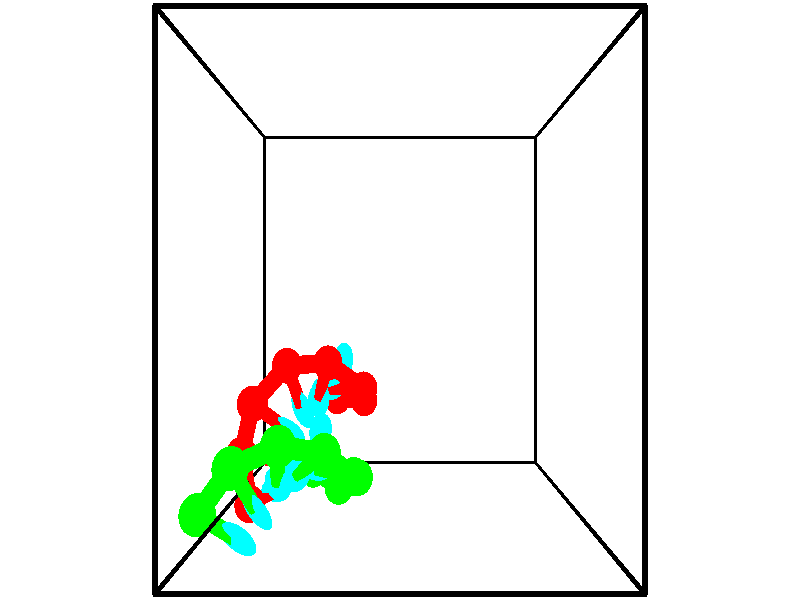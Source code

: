 // switches for output
#declare DRAW_BASES = 1; // possible values are 0, 1; only relevant for DNA ribbons
#declare DRAW_BASES_TYPE = 3; // possible values are 1, 2, 3; only relevant for DNA ribbons
#declare DRAW_FOG = 0; // set to 1 to enable fog

#include "colors.inc"

#include "transforms.inc"
background { rgb <1, 1, 1>}

#default {
   normal{
       ripples 0.25
       frequency 0.20
       turbulence 0.2
       lambda 5
   }
	finish {
		phong 0.1
		phong_size 40.
	}
}

// original window dimensions: 1024x640


// camera settings

camera {
	sky <-0, 1, 0>
	up <-0, 1, 0>
	right 1.6 * <1, 0, 0>
	location <2.5, 2.5, 11.1562>
	look_at <2.5, 2.5, 2.5>
	direction <0, 0, -8.6562>
	angle 67.0682
}


# declare cpy_camera_pos = <2.5, 2.5, 11.1562>;
# if (DRAW_FOG = 1)
fog {
	fog_type 2
	up vnormalize(cpy_camera_pos)
	color rgbt<1,1,1,0.3>
	distance 1e-5
	fog_alt 3e-3
	fog_offset 4
}
# end


// LIGHTS

# declare lum = 6;
global_settings {
	ambient_light rgb lum * <0.05, 0.05, 0.05>
	max_trace_level 15
}# declare cpy_direct_light_amount = 0.25;
light_source
{	1000 * <-1, -1, 1>,
	rgb lum * cpy_direct_light_amount
	parallel
}

light_source
{	1000 * <1, 1, -1>,
	rgb lum * cpy_direct_light_amount
	parallel
}

// strand 0

// nucleotide -1

// particle -1
sphere {
	<1.257862, 0.861810, -0.820453> 0.250000
	pigment { color rgbt <1,0,0,0> }
	no_shadow
}
cylinder {
	<1.335938, 1.238453, -0.710705>,  <1.382783, 1.464438, -0.644856>, 0.100000
	pigment { color rgbt <1,0,0,0> }
	no_shadow
}
cylinder {
	<1.335938, 1.238453, -0.710705>,  <1.257862, 0.861810, -0.820453>, 0.100000
	pigment { color rgbt <1,0,0,0> }
	no_shadow
}

// particle -1
sphere {
	<1.335938, 1.238453, -0.710705> 0.100000
	pigment { color rgbt <1,0,0,0> }
	no_shadow
}
sphere {
	0, 1
	scale<0.080000,0.200000,0.300000>
	matrix <-0.328105, -0.200941, 0.923022,
		0.924255, -0.270187, 0.269724,
		0.195189, 0.941606, 0.274370,
		1.394494, 1.520935, -0.628394>
	pigment { color rgbt <0,1,1,0> }
	no_shadow
}
cylinder {
	<1.818339, 0.905464, -0.358221>,  <1.257862, 0.861810, -0.820453>, 0.130000
	pigment { color rgbt <1,0,0,0> }
	no_shadow
}

// nucleotide -1

// particle -1
sphere {
	<1.818339, 0.905464, -0.358221> 0.250000
	pigment { color rgbt <1,0,0,0> }
	no_shadow
}
cylinder {
	<1.523117, 1.167122, -0.292044>,  <1.345984, 1.324116, -0.252337>, 0.100000
	pigment { color rgbt <1,0,0,0> }
	no_shadow
}
cylinder {
	<1.523117, 1.167122, -0.292044>,  <1.818339, 0.905464, -0.358221>, 0.100000
	pigment { color rgbt <1,0,0,0> }
	no_shadow
}

// particle -1
sphere {
	<1.523117, 1.167122, -0.292044> 0.100000
	pigment { color rgbt <1,0,0,0> }
	no_shadow
}
sphere {
	0, 1
	scale<0.080000,0.200000,0.300000>
	matrix <-0.168087, -0.415713, 0.893828,
		0.653470, 0.631885, 0.416772,
		-0.738055, 0.654144, 0.165444,
		1.301701, 1.363365, -0.242410>
	pigment { color rgbt <0,1,1,0> }
	no_shadow
}
cylinder {
	<1.842780, 1.178160, 0.308734>,  <1.818339, 0.905464, -0.358221>, 0.130000
	pigment { color rgbt <1,0,0,0> }
	no_shadow
}

// nucleotide -1

// particle -1
sphere {
	<1.842780, 1.178160, 0.308734> 0.250000
	pigment { color rgbt <1,0,0,0> }
	no_shadow
}
cylinder {
	<1.459579, 1.162533, 0.195099>,  <1.229659, 1.153157, 0.126918>, 0.100000
	pigment { color rgbt <1,0,0,0> }
	no_shadow
}
cylinder {
	<1.459579, 1.162533, 0.195099>,  <1.842780, 1.178160, 0.308734>, 0.100000
	pigment { color rgbt <1,0,0,0> }
	no_shadow
}

// particle -1
sphere {
	<1.459579, 1.162533, 0.195099> 0.100000
	pigment { color rgbt <1,0,0,0> }
	no_shadow
}
sphere {
	0, 1
	scale<0.080000,0.200000,0.300000>
	matrix <-0.245291, -0.401522, 0.882390,
		-0.148541, 0.915016, 0.375076,
		-0.958002, -0.039068, -0.284088,
		1.172179, 1.150812, 0.109873>
	pigment { color rgbt <0,1,1,0> }
	no_shadow
}
cylinder {
	<1.263314, 1.600378, 0.812368>,  <1.842780, 1.178160, 0.308734>, 0.130000
	pigment { color rgbt <1,0,0,0> }
	no_shadow
}

// nucleotide -1

// particle -1
sphere {
	<1.263314, 1.600378, 0.812368> 0.250000
	pigment { color rgbt <1,0,0,0> }
	no_shadow
}
cylinder {
	<1.146469, 1.270016, 0.619474>,  <1.076362, 1.071798, 0.503738>, 0.100000
	pigment { color rgbt <1,0,0,0> }
	no_shadow
}
cylinder {
	<1.146469, 1.270016, 0.619474>,  <1.263314, 1.600378, 0.812368>, 0.100000
	pigment { color rgbt <1,0,0,0> }
	no_shadow
}

// particle -1
sphere {
	<1.146469, 1.270016, 0.619474> 0.100000
	pigment { color rgbt <1,0,0,0> }
	no_shadow
}
sphere {
	0, 1
	scale<0.080000,0.200000,0.300000>
	matrix <-0.326305, -0.387904, 0.862007,
		-0.898997, 0.409157, -0.156186,
		-0.292111, -0.825906, -0.482234,
		1.058836, 1.022244, 0.474804>
	pigment { color rgbt <0,1,1,0> }
	no_shadow
}
cylinder {
	<0.591545, 1.575431, 0.969516>,  <1.263314, 1.600378, 0.812368>, 0.130000
	pigment { color rgbt <1,0,0,0> }
	no_shadow
}

// nucleotide -1

// particle -1
sphere {
	<0.591545, 1.575431, 0.969516> 0.250000
	pigment { color rgbt <1,0,0,0> }
	no_shadow
}
cylinder {
	<0.728706, 1.210583, 0.879669>,  <0.811003, 0.991674, 0.825761>, 0.100000
	pigment { color rgbt <1,0,0,0> }
	no_shadow
}
cylinder {
	<0.728706, 1.210583, 0.879669>,  <0.591545, 1.575431, 0.969516>, 0.100000
	pigment { color rgbt <1,0,0,0> }
	no_shadow
}

// particle -1
sphere {
	<0.728706, 1.210583, 0.879669> 0.100000
	pigment { color rgbt <1,0,0,0> }
	no_shadow
}
sphere {
	0, 1
	scale<0.080000,0.200000,0.300000>
	matrix <-0.442645, -0.367797, 0.817797,
		-0.828543, -0.181000, -0.529864,
		0.342904, -0.912121, -0.224617,
		0.831578, 0.936947, 0.812284>
	pigment { color rgbt <0,1,1,0> }
	no_shadow
}
cylinder {
	<0.077462, 1.075824, 1.234592>,  <0.591545, 1.575431, 0.969516>, 0.130000
	pigment { color rgbt <1,0,0,0> }
	no_shadow
}

// nucleotide -1

// particle -1
sphere {
	<0.077462, 1.075824, 1.234592> 0.250000
	pigment { color rgbt <1,0,0,0> }
	no_shadow
}
cylinder {
	<0.402634, 0.854382, 1.162296>,  <0.597737, 0.721516, 1.118919>, 0.100000
	pigment { color rgbt <1,0,0,0> }
	no_shadow
}
cylinder {
	<0.402634, 0.854382, 1.162296>,  <0.077462, 1.075824, 1.234592>, 0.100000
	pigment { color rgbt <1,0,0,0> }
	no_shadow
}

// particle -1
sphere {
	<0.402634, 0.854382, 1.162296> 0.100000
	pigment { color rgbt <1,0,0,0> }
	no_shadow
}
sphere {
	0, 1
	scale<0.080000,0.200000,0.300000>
	matrix <-0.227963, -0.588093, 0.776002,
		-0.535889, -0.589634, -0.604280,
		0.812930, -0.553604, -0.180738,
		0.646513, 0.688300, 1.108075>
	pigment { color rgbt <0,1,1,0> }
	no_shadow
}
cylinder {
	<-0.139584, 0.353499, 1.107017>,  <0.077462, 1.075824, 1.234592>, 0.130000
	pigment { color rgbt <1,0,0,0> }
	no_shadow
}

// nucleotide -1

// particle -1
sphere {
	<-0.139584, 0.353499, 1.107017> 0.250000
	pigment { color rgbt <1,0,0,0> }
	no_shadow
}
cylinder {
	<0.237656, 0.343361, 1.239635>,  <0.463999, 0.337278, 1.319206>, 0.100000
	pigment { color rgbt <1,0,0,0> }
	no_shadow
}
cylinder {
	<0.237656, 0.343361, 1.239635>,  <-0.139584, 0.353499, 1.107017>, 0.100000
	pigment { color rgbt <1,0,0,0> }
	no_shadow
}

// particle -1
sphere {
	<0.237656, 0.343361, 1.239635> 0.100000
	pigment { color rgbt <1,0,0,0> }
	no_shadow
}
sphere {
	0, 1
	scale<0.080000,0.200000,0.300000>
	matrix <-0.270512, -0.638305, 0.720688,
		0.193361, -0.769367, -0.608840,
		0.943098, -0.025345, 0.331546,
		0.520585, 0.335757, 1.339099>
	pigment { color rgbt <0,1,1,0> }
	no_shadow
}
cylinder {
	<0.020093, -0.312123, 1.177803>,  <-0.139584, 0.353499, 1.107017>, 0.130000
	pigment { color rgbt <1,0,0,0> }
	no_shadow
}

// nucleotide -1

// particle -1
sphere {
	<0.020093, -0.312123, 1.177803> 0.250000
	pigment { color rgbt <1,0,0,0> }
	no_shadow
}
cylinder {
	<0.310936, -0.143978, 1.394915>,  <0.485442, -0.043091, 1.525182>, 0.100000
	pigment { color rgbt <1,0,0,0> }
	no_shadow
}
cylinder {
	<0.310936, -0.143978, 1.394915>,  <0.020093, -0.312123, 1.177803>, 0.100000
	pigment { color rgbt <1,0,0,0> }
	no_shadow
}

// particle -1
sphere {
	<0.310936, -0.143978, 1.394915> 0.100000
	pigment { color rgbt <1,0,0,0> }
	no_shadow
}
sphere {
	0, 1
	scale<0.080000,0.200000,0.300000>
	matrix <-0.248153, -0.576235, 0.778700,
		0.640105, -0.700891, -0.314671,
		0.727108, 0.420363, 0.542779,
		0.529068, -0.017869, 1.557748>
	pigment { color rgbt <0,1,1,0> }
	no_shadow
}
// strand 1

// nucleotide -1

// particle -1
sphere {
	<-0.356448, -0.020615, 2.651565> 0.250000
	pigment { color rgbt <0,1,0,0> }
	no_shadow
}
cylinder {
	<0.003807, -0.144505, 2.773499>,  <0.219960, -0.218839, 2.846658>, 0.100000
	pigment { color rgbt <0,1,0,0> }
	no_shadow
}
cylinder {
	<0.003807, -0.144505, 2.773499>,  <-0.356448, -0.020615, 2.651565>, 0.100000
	pigment { color rgbt <0,1,0,0> }
	no_shadow
}

// particle -1
sphere {
	<0.003807, -0.144505, 2.773499> 0.100000
	pigment { color rgbt <0,1,0,0> }
	no_shadow
}
sphere {
	0, 1
	scale<0.080000,0.200000,0.300000>
	matrix <0.414947, 0.404492, -0.814988,
		0.129120, 0.860498, 0.492820,
		0.900637, -0.309725, 0.304833,
		0.273998, -0.237422, 2.864949>
	pigment { color rgbt <0,1,1,0> }
	no_shadow
}
cylinder {
	<0.163903, 0.567263, 2.841356>,  <-0.356448, -0.020615, 2.651565>, 0.130000
	pigment { color rgbt <0,1,0,0> }
	no_shadow
}

// nucleotide -1

// particle -1
sphere {
	<0.163903, 0.567263, 2.841356> 0.250000
	pigment { color rgbt <0,1,0,0> }
	no_shadow
}
cylinder {
	<0.342239, 0.240410, 2.695194>,  <0.449241, 0.044298, 2.607497>, 0.100000
	pigment { color rgbt <0,1,0,0> }
	no_shadow
}
cylinder {
	<0.342239, 0.240410, 2.695194>,  <0.163903, 0.567263, 2.841356>, 0.100000
	pigment { color rgbt <0,1,0,0> }
	no_shadow
}

// particle -1
sphere {
	<0.342239, 0.240410, 2.695194> 0.100000
	pigment { color rgbt <0,1,0,0> }
	no_shadow
}
sphere {
	0, 1
	scale<0.080000,0.200000,0.300000>
	matrix <0.417178, 0.550864, -0.722850,
		0.791952, 0.169837, 0.586487,
		0.445841, -0.817132, -0.365405,
		0.475992, -0.004730, 2.585573>
	pigment { color rgbt <0,1,1,0> }
	no_shadow
}
cylinder {
	<0.792367, 0.791315, 2.712876>,  <0.163903, 0.567263, 2.841356>, 0.130000
	pigment { color rgbt <0,1,0,0> }
	no_shadow
}

// nucleotide -1

// particle -1
sphere {
	<0.792367, 0.791315, 2.712876> 0.250000
	pigment { color rgbt <0,1,0,0> }
	no_shadow
}
cylinder {
	<0.738457, 0.476486, 2.472094>,  <0.706111, 0.287589, 2.327624>, 0.100000
	pigment { color rgbt <0,1,0,0> }
	no_shadow
}
cylinder {
	<0.738457, 0.476486, 2.472094>,  <0.792367, 0.791315, 2.712876>, 0.100000
	pigment { color rgbt <0,1,0,0> }
	no_shadow
}

// particle -1
sphere {
	<0.738457, 0.476486, 2.472094> 0.100000
	pigment { color rgbt <0,1,0,0> }
	no_shadow
}
sphere {
	0, 1
	scale<0.080000,0.200000,0.300000>
	matrix <0.314659, 0.542059, -0.779206,
		0.939588, -0.294429, 0.174604,
		-0.134775, -0.787073, -0.601957,
		0.698024, 0.240364, 2.291507>
	pigment { color rgbt <0,1,1,0> }
	no_shadow
}
cylinder {
	<1.375980, 0.608933, 2.240782>,  <0.792367, 0.791315, 2.712876>, 0.130000
	pigment { color rgbt <0,1,0,0> }
	no_shadow
}

// nucleotide -1

// particle -1
sphere {
	<1.375980, 0.608933, 2.240782> 0.250000
	pigment { color rgbt <0,1,0,0> }
	no_shadow
}
cylinder {
	<1.096375, 0.401447, 2.043880>,  <0.928611, 0.276956, 1.925739>, 0.100000
	pigment { color rgbt <0,1,0,0> }
	no_shadow
}
cylinder {
	<1.096375, 0.401447, 2.043880>,  <1.375980, 0.608933, 2.240782>, 0.100000
	pigment { color rgbt <0,1,0,0> }
	no_shadow
}

// particle -1
sphere {
	<1.096375, 0.401447, 2.043880> 0.100000
	pigment { color rgbt <0,1,0,0> }
	no_shadow
}
sphere {
	0, 1
	scale<0.080000,0.200000,0.300000>
	matrix <0.396102, 0.292267, -0.870450,
		0.595384, -0.803441, 0.001164,
		-0.699015, -0.518713, -0.492255,
		0.886670, 0.245833, 1.896204>
	pigment { color rgbt <0,1,1,0> }
	no_shadow
}
cylinder {
	<1.770906, 0.192614, 1.694802>,  <1.375980, 0.608933, 2.240782>, 0.130000
	pigment { color rgbt <0,1,0,0> }
	no_shadow
}

// nucleotide -1

// particle -1
sphere {
	<1.770906, 0.192614, 1.694802> 0.250000
	pigment { color rgbt <0,1,0,0> }
	no_shadow
}
cylinder {
	<1.391724, 0.234646, 1.574577>,  <1.164214, 0.259865, 1.502442>, 0.100000
	pigment { color rgbt <0,1,0,0> }
	no_shadow
}
cylinder {
	<1.391724, 0.234646, 1.574577>,  <1.770906, 0.192614, 1.694802>, 0.100000
	pigment { color rgbt <0,1,0,0> }
	no_shadow
}

// particle -1
sphere {
	<1.391724, 0.234646, 1.574577> 0.100000
	pigment { color rgbt <0,1,0,0> }
	no_shadow
}
sphere {
	0, 1
	scale<0.080000,0.200000,0.300000>
	matrix <0.317782, 0.371096, -0.872526,
		0.019852, -0.922630, -0.385176,
		-0.947956, 0.105081, -0.300562,
		1.107337, 0.266170, 1.484409>
	pigment { color rgbt <0,1,1,0> }
	no_shadow
}
cylinder {
	<1.795385, 0.022113, 1.046659>,  <1.770906, 0.192614, 1.694802>, 0.130000
	pigment { color rgbt <0,1,0,0> }
	no_shadow
}

// nucleotide -1

// particle -1
sphere {
	<1.795385, 0.022113, 1.046659> 0.250000
	pigment { color rgbt <0,1,0,0> }
	no_shadow
}
cylinder {
	<1.441376, 0.207684, 1.062191>,  <1.228970, 0.319026, 1.071510>, 0.100000
	pigment { color rgbt <0,1,0,0> }
	no_shadow
}
cylinder {
	<1.441376, 0.207684, 1.062191>,  <1.795385, 0.022113, 1.046659>, 0.100000
	pigment { color rgbt <0,1,0,0> }
	no_shadow
}

// particle -1
sphere {
	<1.441376, 0.207684, 1.062191> 0.100000
	pigment { color rgbt <0,1,0,0> }
	no_shadow
}
sphere {
	0, 1
	scale<0.080000,0.200000,0.300000>
	matrix <0.143042, 0.350353, -0.925630,
		-0.443028, -0.813650, -0.376432,
		-0.885023, 0.463925, 0.038830,
		1.175869, 0.346861, 1.073840>
	pigment { color rgbt <0,1,1,0> }
	no_shadow
}
cylinder {
	<1.422792, -0.251589, 0.506572>,  <1.795385, 0.022113, 1.046659>, 0.130000
	pigment { color rgbt <0,1,0,0> }
	no_shadow
}

// nucleotide -1

// particle -1
sphere {
	<1.422792, -0.251589, 0.506572> 0.250000
	pigment { color rgbt <0,1,0,0> }
	no_shadow
}
cylinder {
	<1.282600, 0.111347, 0.599436>,  <1.198485, 0.329109, 0.655154>, 0.100000
	pigment { color rgbt <0,1,0,0> }
	no_shadow
}
cylinder {
	<1.282600, 0.111347, 0.599436>,  <1.422792, -0.251589, 0.506572>, 0.100000
	pigment { color rgbt <0,1,0,0> }
	no_shadow
}

// particle -1
sphere {
	<1.282600, 0.111347, 0.599436> 0.100000
	pigment { color rgbt <0,1,0,0> }
	no_shadow
}
sphere {
	0, 1
	scale<0.080000,0.200000,0.300000>
	matrix <0.088235, 0.278767, -0.956297,
		-0.932405, -0.314678, -0.177761,
		-0.350480, 0.907340, 0.232158,
		1.177456, 0.383549, 0.669083>
	pigment { color rgbt <0,1,1,0> }
	no_shadow
}
cylinder {
	<0.910673, -0.124488, 0.030092>,  <1.422792, -0.251589, 0.506572>, 0.130000
	pigment { color rgbt <0,1,0,0> }
	no_shadow
}

// nucleotide -1

// particle -1
sphere {
	<0.910673, -0.124488, 0.030092> 0.250000
	pigment { color rgbt <0,1,0,0> }
	no_shadow
}
cylinder {
	<0.998238, 0.247360, 0.148672>,  <1.050776, 0.470469, 0.219820>, 0.100000
	pigment { color rgbt <0,1,0,0> }
	no_shadow
}
cylinder {
	<0.998238, 0.247360, 0.148672>,  <0.910673, -0.124488, 0.030092>, 0.100000
	pigment { color rgbt <0,1,0,0> }
	no_shadow
}

// particle -1
sphere {
	<0.998238, 0.247360, 0.148672> 0.100000
	pigment { color rgbt <0,1,0,0> }
	no_shadow
}
sphere {
	0, 1
	scale<0.080000,0.200000,0.300000>
	matrix <0.016828, 0.300177, -0.953735,
		-0.975600, 0.213772, 0.050069,
		0.218911, 0.929621, 0.296450,
		1.063911, 0.526247, 0.237607>
	pigment { color rgbt <0,1,1,0> }
	no_shadow
}
// box output
cylinder {
	<0.000000, 0.000000, 0.000000>,  <5.000000, 0.000000, 0.000000>, 0.025000
	pigment { color rgbt <0,0,0,0> }
	no_shadow
}
cylinder {
	<0.000000, 0.000000, 0.000000>,  <0.000000, 5.000000, 0.000000>, 0.025000
	pigment { color rgbt <0,0,0,0> }
	no_shadow
}
cylinder {
	<0.000000, 0.000000, 0.000000>,  <0.000000, 0.000000, 5.000000>, 0.025000
	pigment { color rgbt <0,0,0,0> }
	no_shadow
}
cylinder {
	<5.000000, 5.000000, 5.000000>,  <0.000000, 5.000000, 5.000000>, 0.025000
	pigment { color rgbt <0,0,0,0> }
	no_shadow
}
cylinder {
	<5.000000, 5.000000, 5.000000>,  <5.000000, 0.000000, 5.000000>, 0.025000
	pigment { color rgbt <0,0,0,0> }
	no_shadow
}
cylinder {
	<5.000000, 5.000000, 5.000000>,  <5.000000, 5.000000, 0.000000>, 0.025000
	pigment { color rgbt <0,0,0,0> }
	no_shadow
}
cylinder {
	<0.000000, 0.000000, 5.000000>,  <0.000000, 5.000000, 5.000000>, 0.025000
	pigment { color rgbt <0,0,0,0> }
	no_shadow
}
cylinder {
	<0.000000, 0.000000, 5.000000>,  <5.000000, 0.000000, 5.000000>, 0.025000
	pigment { color rgbt <0,0,0,0> }
	no_shadow
}
cylinder {
	<5.000000, 5.000000, 0.000000>,  <0.000000, 5.000000, 0.000000>, 0.025000
	pigment { color rgbt <0,0,0,0> }
	no_shadow
}
cylinder {
	<5.000000, 5.000000, 0.000000>,  <5.000000, 0.000000, 0.000000>, 0.025000
	pigment { color rgbt <0,0,0,0> }
	no_shadow
}
cylinder {
	<5.000000, 0.000000, 5.000000>,  <5.000000, 0.000000, 0.000000>, 0.025000
	pigment { color rgbt <0,0,0,0> }
	no_shadow
}
cylinder {
	<0.000000, 5.000000, 0.000000>,  <0.000000, 5.000000, 5.000000>, 0.025000
	pigment { color rgbt <0,0,0,0> }
	no_shadow
}
// end of box output
